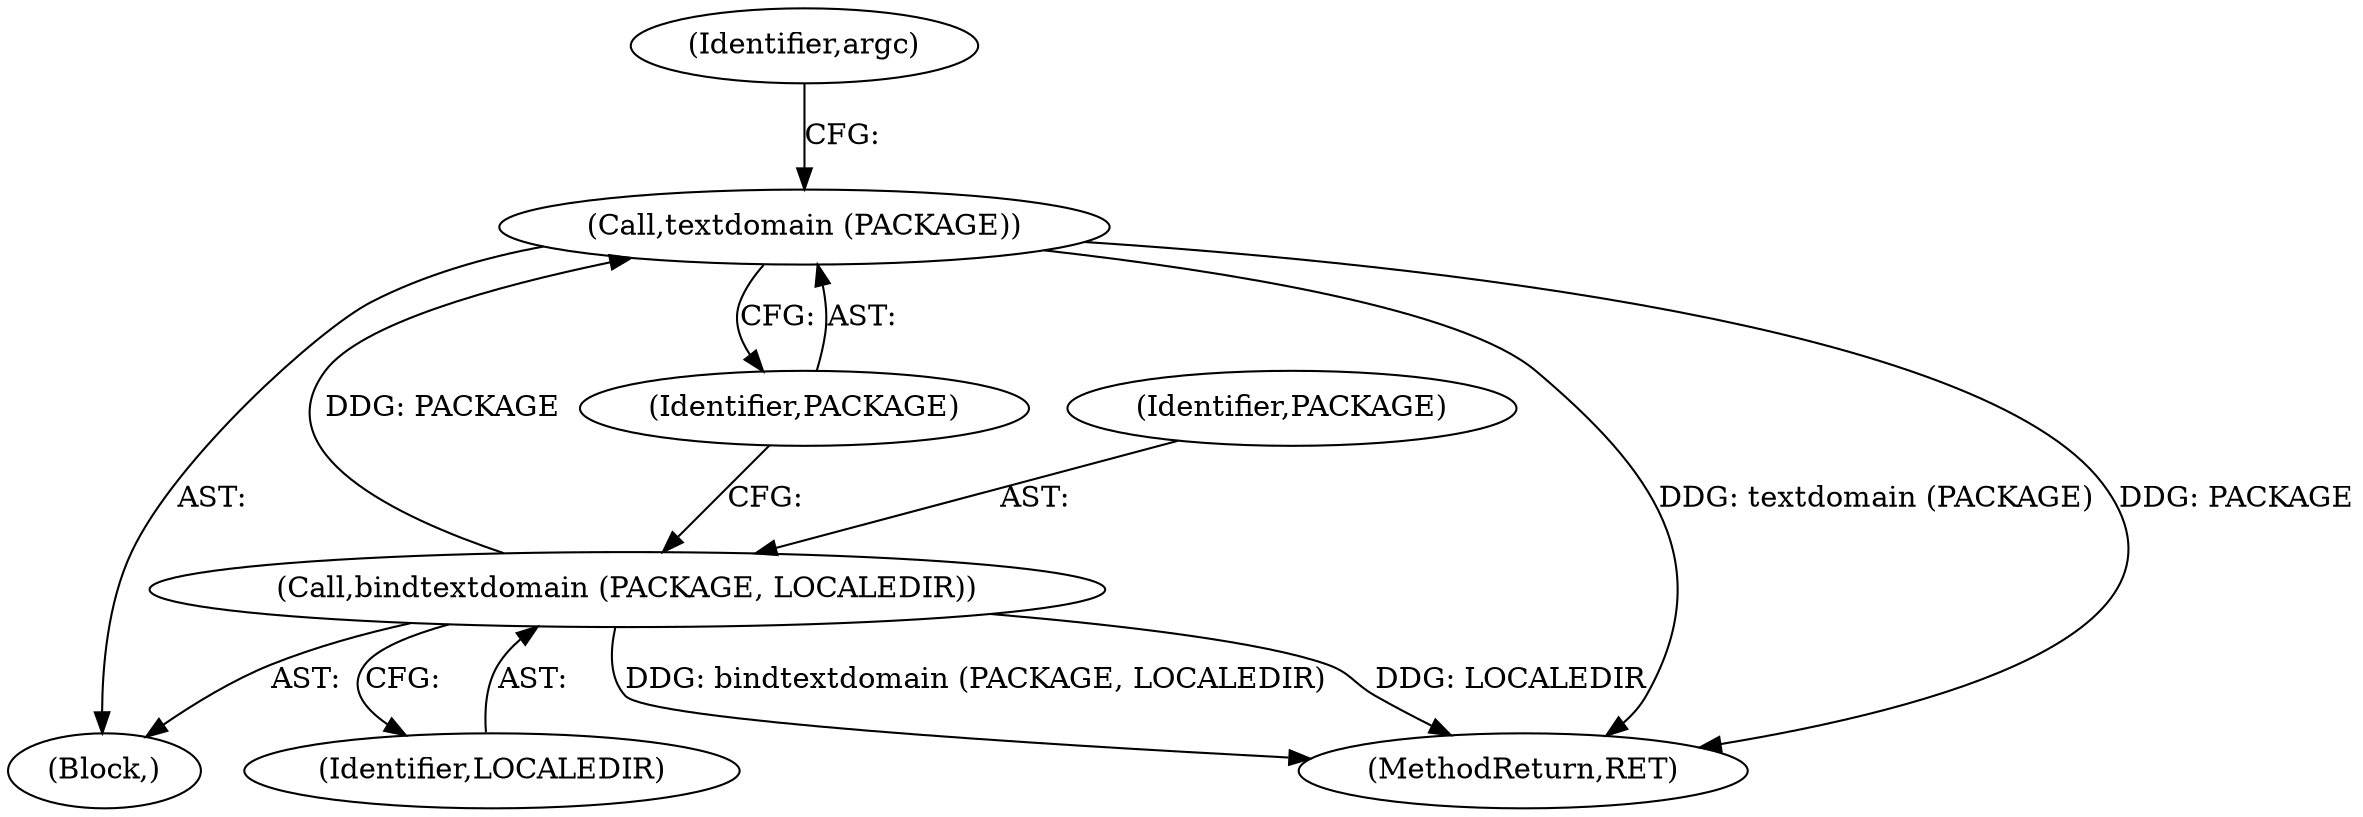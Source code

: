 digraph "0_savannah_5e3cb9c7b5bf0ce665b9d68f5ddf095af5c9ba60@API" {
"1000132" [label="(Call,textdomain (PACKAGE))"];
"1000129" [label="(Call,bindtextdomain (PACKAGE, LOCALEDIR))"];
"1000104" [label="(Block,)"];
"1000131" [label="(Identifier,LOCALEDIR)"];
"1000133" [label="(Identifier,PACKAGE)"];
"1001334" [label="(MethodReturn,RET)"];
"1000130" [label="(Identifier,PACKAGE)"];
"1000129" [label="(Call,bindtextdomain (PACKAGE, LOCALEDIR))"];
"1000137" [label="(Identifier,argc)"];
"1000132" [label="(Call,textdomain (PACKAGE))"];
"1000132" -> "1000104"  [label="AST: "];
"1000132" -> "1000133"  [label="CFG: "];
"1000133" -> "1000132"  [label="AST: "];
"1000137" -> "1000132"  [label="CFG: "];
"1000132" -> "1001334"  [label="DDG: textdomain (PACKAGE)"];
"1000132" -> "1001334"  [label="DDG: PACKAGE"];
"1000129" -> "1000132"  [label="DDG: PACKAGE"];
"1000129" -> "1000104"  [label="AST: "];
"1000129" -> "1000131"  [label="CFG: "];
"1000130" -> "1000129"  [label="AST: "];
"1000131" -> "1000129"  [label="AST: "];
"1000133" -> "1000129"  [label="CFG: "];
"1000129" -> "1001334"  [label="DDG: bindtextdomain (PACKAGE, LOCALEDIR)"];
"1000129" -> "1001334"  [label="DDG: LOCALEDIR"];
}
